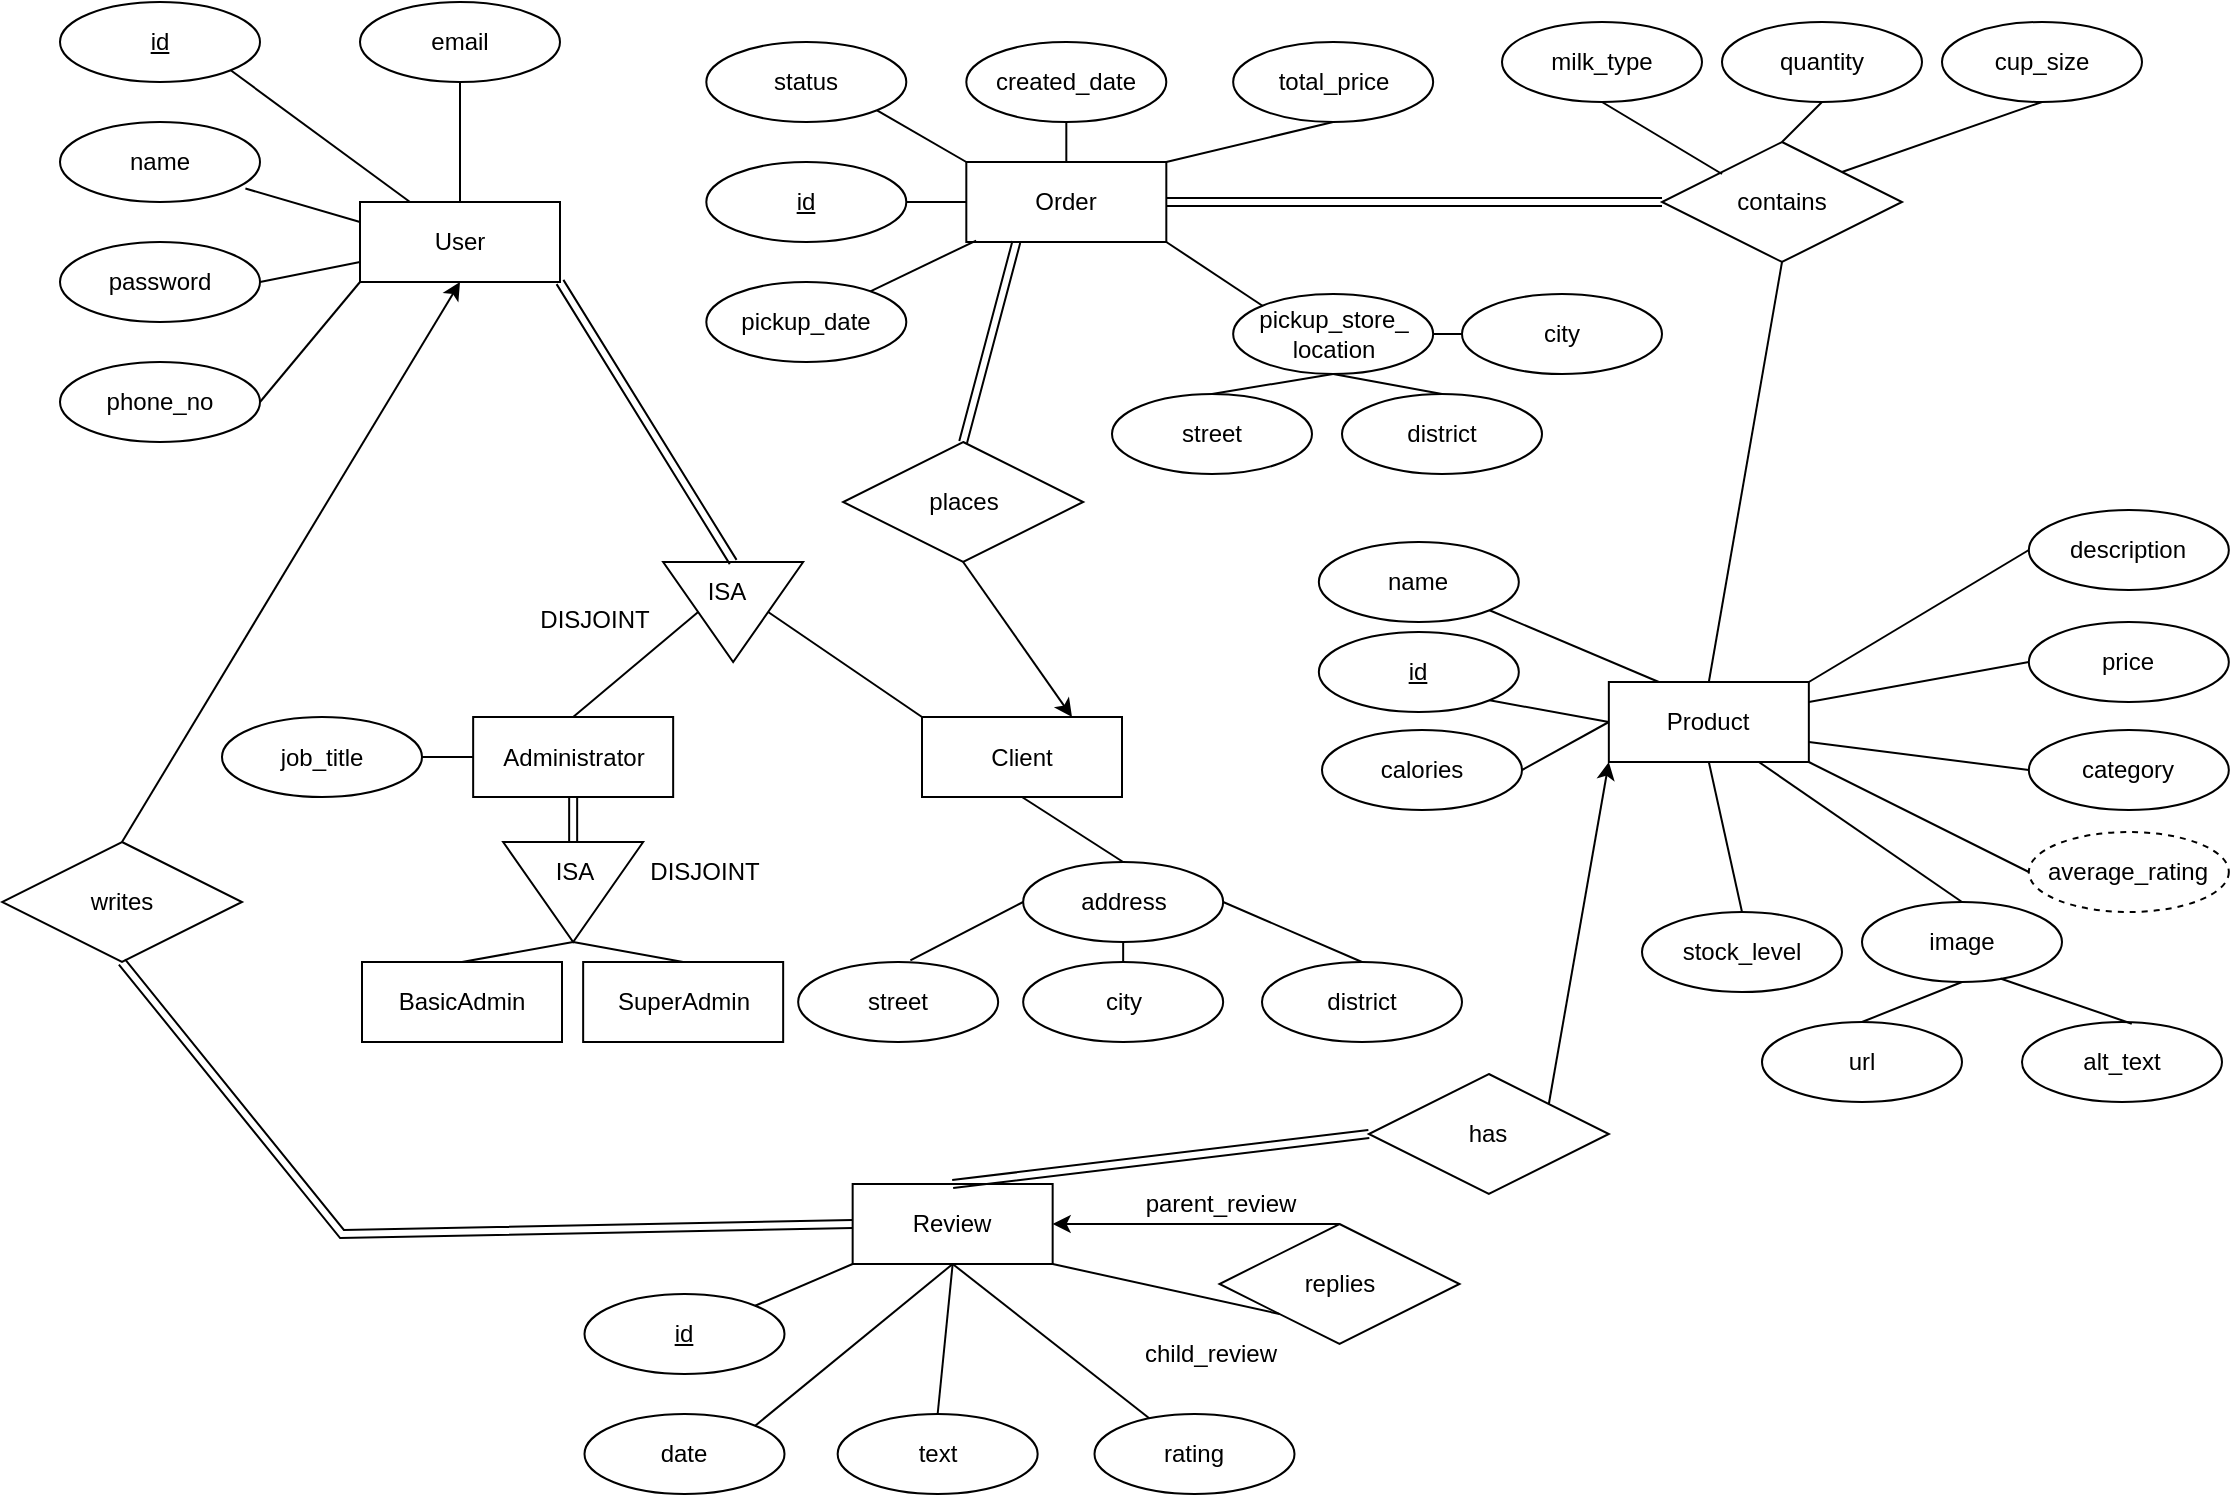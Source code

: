 <mxfile>
    <diagram id="hlonuZoOoYiy4JTeMcxl" name="Page-1">
        <mxGraphModel dx="1438" dy="814" grid="1" gridSize="10" guides="1" tooltips="1" connect="1" arrows="1" fold="1" page="1" pageScale="1" pageWidth="1169" pageHeight="827" math="0" shadow="0">
            <root>
                <mxCell id="0"/>
                <mxCell id="1" parent="0"/>
                <mxCell id="2" value="Product" style="whiteSpace=wrap;html=1;align=center;" parent="1" vertex="1">
                    <mxGeometry x="833.42" y="404" width="100" height="40" as="geometry"/>
                </mxCell>
                <mxCell id="3" value="&lt;u&gt;id&lt;/u&gt;" style="ellipse;whiteSpace=wrap;html=1;align=center;" parent="1" vertex="1">
                    <mxGeometry x="688.42" y="379" width="100" height="40" as="geometry"/>
                </mxCell>
                <mxCell id="4" value="name" style="ellipse;whiteSpace=wrap;html=1;align=center;" parent="1" vertex="1">
                    <mxGeometry x="688.42" y="334" width="100" height="40" as="geometry"/>
                </mxCell>
                <mxCell id="5" value="description" style="ellipse;whiteSpace=wrap;html=1;align=center;" parent="1" vertex="1">
                    <mxGeometry x="1043.42" y="318" width="100" height="40" as="geometry"/>
                </mxCell>
                <mxCell id="6" value="price" style="ellipse;whiteSpace=wrap;html=1;align=center;" parent="1" vertex="1">
                    <mxGeometry x="1043.42" y="374" width="100" height="40" as="geometry"/>
                </mxCell>
                <mxCell id="7" value="average_rating" style="ellipse;whiteSpace=wrap;html=1;align=center;dashed=1;" parent="1" vertex="1">
                    <mxGeometry x="1043.42" y="479" width="100" height="40" as="geometry"/>
                </mxCell>
                <mxCell id="8" value="stock_level" style="ellipse;whiteSpace=wrap;html=1;align=center;" parent="1" vertex="1">
                    <mxGeometry x="850.0" y="519" width="100" height="40" as="geometry"/>
                </mxCell>
                <mxCell id="11" value="User" style="whiteSpace=wrap;html=1;align=center;" parent="1" vertex="1">
                    <mxGeometry x="209" y="164" width="100" height="40" as="geometry"/>
                </mxCell>
                <mxCell id="12" value="Review" style="whiteSpace=wrap;html=1;align=center;" parent="1" vertex="1">
                    <mxGeometry x="455.33" y="655" width="100" height="40" as="geometry"/>
                </mxCell>
                <mxCell id="17" style="edgeStyle=none;html=1;entryX=0.5;entryY=1;entryDx=0;entryDy=0;exitX=0.5;exitY=0;exitDx=0;exitDy=0;" parent="1" source="15" target="11" edge="1">
                    <mxGeometry relative="1" as="geometry"/>
                </mxCell>
                <mxCell id="15" value="writes" style="shape=rhombus;perimeter=rhombusPerimeter;whiteSpace=wrap;html=1;align=center;" parent="1" vertex="1">
                    <mxGeometry x="30" y="484" width="120" height="60" as="geometry"/>
                </mxCell>
                <mxCell id="23" style="edgeStyle=none;html=1;exitX=1;exitY=0;exitDx=0;exitDy=0;entryX=0;entryY=1;entryDx=0;entryDy=0;" parent="1" source="16" target="2" edge="1">
                    <mxGeometry relative="1" as="geometry">
                        <mxPoint x="773.42" y="594" as="sourcePoint"/>
                    </mxGeometry>
                </mxCell>
                <mxCell id="16" value="has" style="shape=rhombus;perimeter=rhombusPerimeter;whiteSpace=wrap;html=1;align=center;" parent="1" vertex="1">
                    <mxGeometry x="713.42" y="600" width="120" height="60" as="geometry"/>
                </mxCell>
                <mxCell id="18" value="" style="shape=link;html=1;rounded=0;exitX=0;exitY=0.5;exitDx=0;exitDy=0;entryX=0.5;entryY=1;entryDx=0;entryDy=0;" parent="1" source="12" target="15" edge="1">
                    <mxGeometry relative="1" as="geometry">
                        <mxPoint x="667.16" y="429" as="sourcePoint"/>
                        <mxPoint x="817.16" y="469.0" as="targetPoint"/>
                        <Array as="points">
                            <mxPoint x="200" y="680"/>
                        </Array>
                    </mxGeometry>
                </mxCell>
                <mxCell id="19" value="&lt;u&gt;id&lt;/u&gt;" style="ellipse;whiteSpace=wrap;html=1;align=center;" parent="1" vertex="1">
                    <mxGeometry x="321.25" y="710" width="100" height="40" as="geometry"/>
                </mxCell>
                <mxCell id="20" value="&lt;u&gt;id&lt;/u&gt;" style="ellipse;whiteSpace=wrap;html=1;align=center;" parent="1" vertex="1">
                    <mxGeometry x="59.0" y="64" width="100" height="40" as="geometry"/>
                </mxCell>
                <mxCell id="21" value="date" style="ellipse;whiteSpace=wrap;html=1;align=center;" parent="1" vertex="1">
                    <mxGeometry x="321.25" y="770" width="100" height="40" as="geometry"/>
                </mxCell>
                <mxCell id="24" value="rating" style="ellipse;whiteSpace=wrap;html=1;align=center;" parent="1" vertex="1">
                    <mxGeometry x="576.25" y="770" width="100" height="40" as="geometry"/>
                </mxCell>
                <mxCell id="26" value="" style="shape=link;html=1;rounded=0;entryX=0;entryY=0.5;entryDx=0;entryDy=0;exitX=0.5;exitY=0;exitDx=0;exitDy=0;" parent="1" source="12" target="16" edge="1">
                    <mxGeometry relative="1" as="geometry">
                        <mxPoint x="505.67" y="650" as="sourcePoint"/>
                        <mxPoint x="735.67" y="619" as="targetPoint"/>
                    </mxGeometry>
                </mxCell>
                <mxCell id="27" value="password" style="ellipse;whiteSpace=wrap;html=1;align=center;" parent="1" vertex="1">
                    <mxGeometry x="59" y="184" width="100" height="40" as="geometry"/>
                </mxCell>
                <mxCell id="28" value="name" style="ellipse;whiteSpace=wrap;html=1;align=center;" parent="1" vertex="1">
                    <mxGeometry x="59" y="124" width="100" height="40" as="geometry"/>
                </mxCell>
                <mxCell id="29" value="email" style="ellipse;whiteSpace=wrap;html=1;align=center;" parent="1" vertex="1">
                    <mxGeometry x="209" y="64" width="100" height="40" as="geometry"/>
                </mxCell>
                <mxCell id="31" value="" style="endArrow=none;html=1;rounded=0;exitX=0;exitY=0.5;exitDx=0;exitDy=0;entryX=1;entryY=0.25;entryDx=0;entryDy=0;" parent="1" source="6" target="2" edge="1">
                    <mxGeometry relative="1" as="geometry">
                        <mxPoint x="625.92" y="515.5" as="sourcePoint"/>
                        <mxPoint x="453.42" y="454" as="targetPoint"/>
                    </mxGeometry>
                </mxCell>
                <mxCell id="32" value="" style="endArrow=none;html=1;rounded=0;exitX=1;exitY=0;exitDx=0;exitDy=0;entryX=0;entryY=0.5;entryDx=0;entryDy=0;" parent="1" source="2" target="5" edge="1">
                    <mxGeometry relative="1" as="geometry">
                        <mxPoint x="625.92" y="515.5" as="sourcePoint"/>
                        <mxPoint x="453.42" y="454" as="targetPoint"/>
                    </mxGeometry>
                </mxCell>
                <mxCell id="33" value="" style="endArrow=none;html=1;rounded=0;exitX=1;exitY=1;exitDx=0;exitDy=0;entryX=0.25;entryY=0;entryDx=0;entryDy=0;" parent="1" source="4" target="2" edge="1">
                    <mxGeometry relative="1" as="geometry">
                        <mxPoint x="625.92" y="515.5" as="sourcePoint"/>
                        <mxPoint x="453.42" y="454" as="targetPoint"/>
                    </mxGeometry>
                </mxCell>
                <mxCell id="34" value="" style="endArrow=none;html=1;rounded=0;entryX=1;entryY=1;entryDx=0;entryDy=0;exitX=0;exitY=0.5;exitDx=0;exitDy=0;" parent="1" source="2" target="3" edge="1">
                    <mxGeometry relative="1" as="geometry">
                        <mxPoint x="823.42" y="424" as="sourcePoint"/>
                        <mxPoint x="453.42" y="454" as="targetPoint"/>
                    </mxGeometry>
                </mxCell>
                <mxCell id="36" value="" style="endArrow=none;html=1;rounded=0;entryX=0.5;entryY=1;entryDx=0;entryDy=0;" parent="1" source="24" target="12" edge="1">
                    <mxGeometry relative="1" as="geometry">
                        <mxPoint x="822.83" y="576.5" as="sourcePoint"/>
                        <mxPoint x="650.33" y="515" as="targetPoint"/>
                    </mxGeometry>
                </mxCell>
                <mxCell id="37" value="" style="endArrow=none;html=1;rounded=0;exitX=0.5;exitY=1;exitDx=0;exitDy=0;entryX=1;entryY=0;entryDx=0;entryDy=0;" parent="1" source="12" target="21" edge="1">
                    <mxGeometry relative="1" as="geometry">
                        <mxPoint x="822.83" y="576.5" as="sourcePoint"/>
                        <mxPoint x="650.33" y="515" as="targetPoint"/>
                    </mxGeometry>
                </mxCell>
                <mxCell id="38" value="" style="endArrow=none;html=1;rounded=0;exitX=1;exitY=0;exitDx=0;exitDy=0;entryX=0;entryY=1;entryDx=0;entryDy=0;" parent="1" source="19" target="12" edge="1">
                    <mxGeometry relative="1" as="geometry">
                        <mxPoint x="822.83" y="576.5" as="sourcePoint"/>
                        <mxPoint x="650.33" y="515" as="targetPoint"/>
                    </mxGeometry>
                </mxCell>
                <mxCell id="39" value="" style="endArrow=none;html=1;rounded=0;exitX=0;exitY=0.75;exitDx=0;exitDy=0;entryX=1;entryY=0.5;entryDx=0;entryDy=0;" parent="1" source="11" target="27" edge="1">
                    <mxGeometry relative="1" as="geometry">
                        <mxPoint x="511.5" y="285.5" as="sourcePoint"/>
                        <mxPoint x="339" y="224" as="targetPoint"/>
                    </mxGeometry>
                </mxCell>
                <mxCell id="40" value="" style="endArrow=none;html=1;rounded=0;exitX=0.5;exitY=1;exitDx=0;exitDy=0;" parent="1" source="29" edge="1">
                    <mxGeometry relative="1" as="geometry">
                        <mxPoint x="511.5" y="285.5" as="sourcePoint"/>
                        <mxPoint x="259" y="164" as="targetPoint"/>
                    </mxGeometry>
                </mxCell>
                <mxCell id="41" value="" style="endArrow=none;html=1;rounded=0;exitX=0.25;exitY=0;exitDx=0;exitDy=0;entryX=1;entryY=1;entryDx=0;entryDy=0;" parent="1" source="11" target="20" edge="1">
                    <mxGeometry relative="1" as="geometry">
                        <mxPoint x="511.5" y="285.5" as="sourcePoint"/>
                        <mxPoint x="339" y="224" as="targetPoint"/>
                    </mxGeometry>
                </mxCell>
                <mxCell id="42" value="" style="endArrow=none;html=1;rounded=0;exitX=0;exitY=0.25;exitDx=0;exitDy=0;entryX=0.927;entryY=0.832;entryDx=0;entryDy=0;entryPerimeter=0;" parent="1" source="11" target="28" edge="1">
                    <mxGeometry relative="1" as="geometry">
                        <mxPoint x="511.5" y="285.5" as="sourcePoint"/>
                        <mxPoint x="339" y="224" as="targetPoint"/>
                    </mxGeometry>
                </mxCell>
                <mxCell id="43" value="" style="endArrow=none;html=1;rounded=0;exitX=0;exitY=0.5;exitDx=0;exitDy=0;entryX=1;entryY=1;entryDx=0;entryDy=0;" parent="1" source="7" target="2" edge="1">
                    <mxGeometry relative="1" as="geometry">
                        <mxPoint x="685.92" y="455.5" as="sourcePoint"/>
                        <mxPoint x="513.42" y="394" as="targetPoint"/>
                    </mxGeometry>
                </mxCell>
                <mxCell id="44" value="" style="endArrow=none;html=1;rounded=0;exitX=0.5;exitY=0;exitDx=0;exitDy=0;entryX=0.5;entryY=1;entryDx=0;entryDy=0;" parent="1" source="8" target="2" edge="1">
                    <mxGeometry relative="1" as="geometry">
                        <mxPoint x="685.92" y="455.5" as="sourcePoint"/>
                        <mxPoint x="513.42" y="394" as="targetPoint"/>
                    </mxGeometry>
                </mxCell>
                <mxCell id="96" style="edgeStyle=none;html=1;exitX=0.5;exitY=1;exitDx=0;exitDy=0;entryX=0.75;entryY=0;entryDx=0;entryDy=0;" parent="1" source="45" target="62" edge="1">
                    <mxGeometry relative="1" as="geometry"/>
                </mxCell>
                <mxCell id="45" value="places" style="shape=rhombus;perimeter=rhombusPerimeter;whiteSpace=wrap;html=1;align=center;" parent="1" vertex="1">
                    <mxGeometry x="450.58" y="284" width="120" height="60" as="geometry"/>
                </mxCell>
                <mxCell id="46" value="" style="endArrow=none;html=1;rounded=0;exitX=0.5;exitY=1;exitDx=0;exitDy=0;entryX=0.5;entryY=0;entryDx=0;entryDy=0;startArrow=none;" parent="1" source="48" target="71" edge="1">
                    <mxGeometry relative="1" as="geometry">
                        <mxPoint x="643.08" y="445.5" as="sourcePoint"/>
                        <mxPoint x="630.58" y="424" as="targetPoint"/>
                    </mxGeometry>
                </mxCell>
                <mxCell id="49" value="created_date" style="ellipse;whiteSpace=wrap;html=1;align=center;" parent="1" vertex="1">
                    <mxGeometry x="512.16" y="84" width="100" height="40" as="geometry"/>
                </mxCell>
                <mxCell id="54" value="category" style="ellipse;whiteSpace=wrap;html=1;align=center;" parent="1" vertex="1">
                    <mxGeometry x="1043.42" y="428" width="100" height="40" as="geometry"/>
                </mxCell>
                <mxCell id="55" value="" style="endArrow=none;html=1;rounded=0;exitX=0;exitY=0.5;exitDx=0;exitDy=0;entryX=1;entryY=0.75;entryDx=0;entryDy=0;" parent="1" source="54" target="2" edge="1">
                    <mxGeometry relative="1" as="geometry">
                        <mxPoint x="995.92" y="375.5" as="sourcePoint"/>
                        <mxPoint x="823.42" y="314" as="targetPoint"/>
                    </mxGeometry>
                </mxCell>
                <mxCell id="56" value="address" style="ellipse;whiteSpace=wrap;html=1;align=center;" parent="1" vertex="1">
                    <mxGeometry x="540.58" y="494" width="100" height="40" as="geometry"/>
                </mxCell>
                <mxCell id="57" value="" style="endArrow=none;html=1;rounded=0;exitX=0.5;exitY=1;exitDx=0;exitDy=0;entryX=0.5;entryY=0;entryDx=0;entryDy=0;" parent="1" source="62" target="56" edge="1">
                    <mxGeometry relative="1" as="geometry">
                        <mxPoint x="558.7" y="469" as="sourcePoint"/>
                        <mxPoint x="623.7" y="309" as="targetPoint"/>
                    </mxGeometry>
                </mxCell>
                <mxCell id="58" value="image" style="ellipse;whiteSpace=wrap;html=1;align=center;" parent="1" vertex="1">
                    <mxGeometry x="960" y="514" width="100" height="40" as="geometry"/>
                </mxCell>
                <mxCell id="59" value="" style="endArrow=none;html=1;rounded=0;exitX=0.5;exitY=0;exitDx=0;exitDy=0;entryX=0.75;entryY=1;entryDx=0;entryDy=0;" parent="1" source="58" target="2" edge="1">
                    <mxGeometry relative="1" as="geometry">
                        <mxPoint x="843.42" y="524" as="sourcePoint"/>
                        <mxPoint x="893.42" y="469" as="targetPoint"/>
                    </mxGeometry>
                </mxCell>
                <mxCell id="60" value="" style="triangle;whiteSpace=wrap;html=1;rotation=90;" parent="1" vertex="1">
                    <mxGeometry x="370.58" y="334" width="50" height="70" as="geometry"/>
                </mxCell>
                <mxCell id="61" value="ISA" style="text;html=1;align=center;verticalAlign=middle;resizable=0;points=[];autosize=1;strokeColor=none;fillColor=none;" parent="1" vertex="1">
                    <mxGeometry x="372.16" y="344" width="40" height="30" as="geometry"/>
                </mxCell>
                <mxCell id="62" value="Client" style="whiteSpace=wrap;html=1;align=center;" parent="1" vertex="1">
                    <mxGeometry x="490" y="421.5" width="100" height="40" as="geometry"/>
                </mxCell>
                <mxCell id="63" value="Administrator" style="whiteSpace=wrap;html=1;align=center;" parent="1" vertex="1">
                    <mxGeometry x="265.58" y="421.5" width="100" height="40" as="geometry"/>
                </mxCell>
                <mxCell id="64" value="" style="shape=link;html=1;rounded=0;exitX=1;exitY=1;exitDx=0;exitDy=0;entryX=0;entryY=0.5;entryDx=0;entryDy=0;" parent="1" source="11" target="60" edge="1">
                    <mxGeometry relative="1" as="geometry">
                        <mxPoint x="339" y="544" as="sourcePoint"/>
                        <mxPoint x="239" y="484" as="targetPoint"/>
                    </mxGeometry>
                </mxCell>
                <mxCell id="65" value="DISJOINT" style="text;html=1;align=center;verticalAlign=middle;resizable=0;points=[];autosize=1;strokeColor=none;fillColor=none;" parent="1" vertex="1">
                    <mxGeometry x="285.58" y="358" width="80" height="30" as="geometry"/>
                </mxCell>
                <mxCell id="66" value="" style="endArrow=none;html=1;rounded=0;exitX=0.5;exitY=0;exitDx=0;exitDy=0;entryX=0.5;entryY=1;entryDx=0;entryDy=0;" parent="1" source="63" target="60" edge="1">
                    <mxGeometry relative="1" as="geometry">
                        <mxPoint x="658.08" y="450.5" as="sourcePoint"/>
                        <mxPoint x="485.58" y="389" as="targetPoint"/>
                    </mxGeometry>
                </mxCell>
                <mxCell id="67" value="" style="endArrow=none;html=1;rounded=0;entryX=0;entryY=0;entryDx=0;entryDy=0;exitX=0.5;exitY=0;exitDx=0;exitDy=0;" parent="1" source="60" target="62" edge="1">
                    <mxGeometry relative="1" as="geometry">
                        <mxPoint x="435.58" y="369" as="sourcePoint"/>
                        <mxPoint x="485.58" y="389" as="targetPoint"/>
                    </mxGeometry>
                </mxCell>
                <mxCell id="69" value="Order" style="whiteSpace=wrap;html=1;align=center;" parent="1" vertex="1">
                    <mxGeometry x="512.16" y="144" width="100" height="40" as="geometry"/>
                </mxCell>
                <mxCell id="71" value="contains" style="shape=rhombus;perimeter=rhombusPerimeter;whiteSpace=wrap;html=1;align=center;" parent="1" vertex="1">
                    <mxGeometry x="860.0" y="134" width="120" height="60" as="geometry"/>
                </mxCell>
                <mxCell id="75" value="" style="shape=link;html=1;rounded=0;entryX=0;entryY=0.5;entryDx=0;entryDy=0;exitX=1;exitY=0.5;exitDx=0;exitDy=0;" parent="1" source="69" target="71" edge="1">
                    <mxGeometry relative="1" as="geometry">
                        <mxPoint x="610" y="164" as="sourcePoint"/>
                        <mxPoint x="642.16" y="364.0" as="targetPoint"/>
                    </mxGeometry>
                </mxCell>
                <mxCell id="76" value="status" style="ellipse;whiteSpace=wrap;html=1;align=center;" parent="1" vertex="1">
                    <mxGeometry x="382.16" y="84" width="100" height="40" as="geometry"/>
                </mxCell>
                <mxCell id="78" value="job_title" style="ellipse;whiteSpace=wrap;html=1;align=center;" parent="1" vertex="1">
                    <mxGeometry x="140.0" y="421.5" width="100" height="40" as="geometry"/>
                </mxCell>
                <mxCell id="80" value="&lt;u&gt;id&lt;/u&gt;" style="ellipse;whiteSpace=wrap;html=1;align=center;" parent="1" vertex="1">
                    <mxGeometry x="382.16" y="144" width="100" height="40" as="geometry"/>
                </mxCell>
                <mxCell id="82" value="" style="endArrow=none;html=1;rounded=0;exitX=1;exitY=0;exitDx=0;exitDy=0;entryX=0.5;entryY=1;entryDx=0;entryDy=0;" parent="1" source="69" target="110" edge="1">
                    <mxGeometry relative="1" as="geometry">
                        <mxPoint x="604.66" y="345.5" as="sourcePoint"/>
                        <mxPoint x="682.36" y="126.24" as="targetPoint"/>
                    </mxGeometry>
                </mxCell>
                <mxCell id="83" value="" style="endArrow=none;html=1;rounded=0;exitX=0.5;exitY=0;exitDx=0;exitDy=0;entryX=0.5;entryY=1;entryDx=0;entryDy=0;" parent="1" source="69" target="49" edge="1">
                    <mxGeometry relative="1" as="geometry">
                        <mxPoint x="604.66" y="345.5" as="sourcePoint"/>
                        <mxPoint x="432.16" y="284" as="targetPoint"/>
                    </mxGeometry>
                </mxCell>
                <mxCell id="84" value="" style="endArrow=none;html=1;rounded=0;exitX=0;exitY=0;exitDx=0;exitDy=0;entryX=1;entryY=1;entryDx=0;entryDy=0;" parent="1" source="69" target="76" edge="1">
                    <mxGeometry relative="1" as="geometry">
                        <mxPoint x="604.66" y="345.5" as="sourcePoint"/>
                        <mxPoint x="432.16" y="284" as="targetPoint"/>
                    </mxGeometry>
                </mxCell>
                <mxCell id="85" value="" style="endArrow=none;html=1;rounded=0;exitX=0;exitY=0.5;exitDx=0;exitDy=0;entryX=1;entryY=0.5;entryDx=0;entryDy=0;" parent="1" source="69" target="80" edge="1">
                    <mxGeometry relative="1" as="geometry">
                        <mxPoint x="604.66" y="345.5" as="sourcePoint"/>
                        <mxPoint x="432.16" y="284" as="targetPoint"/>
                    </mxGeometry>
                </mxCell>
                <mxCell id="86" value="" style="endArrow=none;html=1;rounded=0;exitX=0;exitY=0.5;exitDx=0;exitDy=0;entryX=1;entryY=0.5;entryDx=0;entryDy=0;" parent="1" source="63" target="78" edge="1">
                    <mxGeometry relative="1" as="geometry">
                        <mxPoint x="739.66" y="480.5" as="sourcePoint"/>
                        <mxPoint x="567.16" y="419" as="targetPoint"/>
                    </mxGeometry>
                </mxCell>
                <mxCell id="87" value="" style="shape=link;html=1;rounded=0;exitX=0.25;exitY=1;exitDx=0;exitDy=0;entryX=0.5;entryY=0;entryDx=0;entryDy=0;" parent="1" source="69" target="45" edge="1">
                    <mxGeometry relative="1" as="geometry">
                        <mxPoint x="412.16" y="264" as="sourcePoint"/>
                        <mxPoint x="562.16" y="304.0" as="targetPoint"/>
                    </mxGeometry>
                </mxCell>
                <mxCell id="89" style="edgeStyle=none;html=1;exitX=0.5;exitY=0;exitDx=0;exitDy=0;entryX=1;entryY=0.5;entryDx=0;entryDy=0;" parent="1" source="88" target="12" edge="1">
                    <mxGeometry relative="1" as="geometry">
                        <mxPoint x="583.75" y="695.909" as="targetPoint"/>
                    </mxGeometry>
                </mxCell>
                <mxCell id="88" value="replies" style="shape=rhombus;perimeter=rhombusPerimeter;whiteSpace=wrap;html=1;align=center;" parent="1" vertex="1">
                    <mxGeometry x="638.75" y="675" width="120" height="60" as="geometry"/>
                </mxCell>
                <mxCell id="90" value="" style="endArrow=none;html=1;rounded=0;exitX=0;exitY=1;exitDx=0;exitDy=0;entryX=1;entryY=1;entryDx=0;entryDy=0;" parent="1" source="88" target="12" edge="1">
                    <mxGeometry relative="1" as="geometry">
                        <mxPoint x="651.25" y="676.5" as="sourcePoint"/>
                        <mxPoint x="583.75" y="715" as="targetPoint"/>
                    </mxGeometry>
                </mxCell>
                <mxCell id="91" value="parent_review" style="text;html=1;align=center;verticalAlign=middle;resizable=0;points=[];autosize=1;strokeColor=none;fillColor=none;" parent="1" vertex="1">
                    <mxGeometry x="588.75" y="650" width="100" height="30" as="geometry"/>
                </mxCell>
                <mxCell id="92" value="child_review" style="text;html=1;align=center;verticalAlign=middle;resizable=0;points=[];autosize=1;strokeColor=none;fillColor=none;" parent="1" vertex="1">
                    <mxGeometry x="588.75" y="725" width="90" height="30" as="geometry"/>
                </mxCell>
                <mxCell id="48" value="quantity" style="ellipse;whiteSpace=wrap;html=1;align=center;" parent="1" vertex="1">
                    <mxGeometry x="890" y="74" width="100" height="40" as="geometry"/>
                </mxCell>
                <mxCell id="94" value="" style="endArrow=none;html=1;rounded=0;exitX=0.5;exitY=0;exitDx=0;exitDy=0;entryX=0.5;entryY=1;entryDx=0;entryDy=0;" parent="1" source="2" target="71" edge="1">
                    <mxGeometry relative="1" as="geometry">
                        <mxPoint x="683.08" y="395.5" as="sourcePoint"/>
                        <mxPoint x="510.58" y="334" as="targetPoint"/>
                    </mxGeometry>
                </mxCell>
                <mxCell id="97" value="text" style="ellipse;whiteSpace=wrap;html=1;align=center;" parent="1" vertex="1">
                    <mxGeometry x="447.83" y="770" width="100" height="40" as="geometry"/>
                </mxCell>
                <mxCell id="98" value="" style="endArrow=none;html=1;rounded=0;exitX=0.5;exitY=1;exitDx=0;exitDy=0;entryX=0.5;entryY=0;entryDx=0;entryDy=0;" parent="1" source="12" target="97" edge="1">
                    <mxGeometry relative="1" as="geometry">
                        <mxPoint x="515.33" y="705" as="sourcePoint"/>
                        <mxPoint x="383.17" y="760" as="targetPoint"/>
                    </mxGeometry>
                </mxCell>
                <mxCell id="99" value="calories" style="ellipse;whiteSpace=wrap;html=1;align=center;" parent="1" vertex="1">
                    <mxGeometry x="690" y="428" width="100" height="40" as="geometry"/>
                </mxCell>
                <mxCell id="100" value="" style="endArrow=none;html=1;rounded=0;exitX=0;exitY=0.5;exitDx=0;exitDy=0;entryX=1;entryY=0.5;entryDx=0;entryDy=0;" parent="1" source="2" target="99" edge="1">
                    <mxGeometry relative="1" as="geometry">
                        <mxPoint x="905.34" y="465.5" as="sourcePoint"/>
                        <mxPoint x="732.84" y="404" as="targetPoint"/>
                    </mxGeometry>
                </mxCell>
                <mxCell id="103" value="cup_size" style="ellipse;whiteSpace=wrap;html=1;align=center;" parent="1" vertex="1">
                    <mxGeometry x="1000.0" y="74" width="100" height="40" as="geometry"/>
                </mxCell>
                <mxCell id="104" value="" style="endArrow=none;html=1;rounded=0;exitX=0.5;exitY=1;exitDx=0;exitDy=0;entryX=1;entryY=0;entryDx=0;entryDy=0;startArrow=none;" parent="1" source="103" target="71" edge="1">
                    <mxGeometry relative="1" as="geometry">
                        <mxPoint x="705.58" y="264.0" as="sourcePoint"/>
                        <mxPoint x="687.2" y="298.38" as="targetPoint"/>
                    </mxGeometry>
                </mxCell>
                <mxCell id="106" value="pickup_store_&lt;br&gt;location" style="ellipse;whiteSpace=wrap;html=1;align=center;" parent="1" vertex="1">
                    <mxGeometry x="645.58" y="210" width="100" height="40" as="geometry"/>
                </mxCell>
                <mxCell id="107" value="" style="endArrow=none;html=1;rounded=0;exitX=1;exitY=1;exitDx=0;exitDy=0;entryX=0;entryY=0;entryDx=0;entryDy=0;" parent="1" source="69" target="106" edge="1">
                    <mxGeometry relative="1" as="geometry">
                        <mxPoint x="822.5" y="205.5" as="sourcePoint"/>
                        <mxPoint x="650" y="144" as="targetPoint"/>
                    </mxGeometry>
                </mxCell>
                <mxCell id="110" value="total_price" style="ellipse;whiteSpace=wrap;html=1;align=center;" parent="1" vertex="1">
                    <mxGeometry x="645.58" y="84" width="100" height="40" as="geometry"/>
                </mxCell>
                <mxCell id="111" value="milk_type" style="ellipse;whiteSpace=wrap;html=1;align=center;" parent="1" vertex="1">
                    <mxGeometry x="780.0" y="74" width="100" height="40" as="geometry"/>
                </mxCell>
                <mxCell id="112" value="" style="endArrow=none;html=1;rounded=0;exitX=0.5;exitY=1;exitDx=0;exitDy=0;startArrow=none;" parent="1" source="111" edge="1">
                    <mxGeometry relative="1" as="geometry">
                        <mxPoint x="1040" y="124" as="sourcePoint"/>
                        <mxPoint x="890" y="150" as="targetPoint"/>
                    </mxGeometry>
                </mxCell>
                <mxCell id="113" value="url" style="ellipse;whiteSpace=wrap;html=1;align=center;" parent="1" vertex="1">
                    <mxGeometry x="910" y="574" width="100" height="40" as="geometry"/>
                </mxCell>
                <mxCell id="114" value="alt_text" style="ellipse;whiteSpace=wrap;html=1;align=center;" parent="1" vertex="1">
                    <mxGeometry x="1040" y="574" width="100" height="40" as="geometry"/>
                </mxCell>
                <mxCell id="115" value="" style="endArrow=none;html=1;rounded=0;exitX=0.692;exitY=0.957;exitDx=0;exitDy=0;entryX=0.549;entryY=0.021;entryDx=0;entryDy=0;entryPerimeter=0;exitPerimeter=0;" parent="1" source="58" target="114" edge="1">
                    <mxGeometry relative="1" as="geometry">
                        <mxPoint x="922.5" y="545.5" as="sourcePoint"/>
                        <mxPoint x="750" y="484" as="targetPoint"/>
                    </mxGeometry>
                </mxCell>
                <mxCell id="116" value="" style="endArrow=none;html=1;rounded=0;exitX=0.5;exitY=1;exitDx=0;exitDy=0;entryX=0.5;entryY=0;entryDx=0;entryDy=0;" parent="1" source="58" target="113" edge="1">
                    <mxGeometry relative="1" as="geometry">
                        <mxPoint x="922.5" y="545.5" as="sourcePoint"/>
                        <mxPoint x="750" y="484" as="targetPoint"/>
                    </mxGeometry>
                </mxCell>
                <mxCell id="117" value="street" style="ellipse;whiteSpace=wrap;html=1;align=center;" parent="1" vertex="1">
                    <mxGeometry x="428.08" y="544" width="100" height="40" as="geometry"/>
                </mxCell>
                <mxCell id="118" value="city" style="ellipse;whiteSpace=wrap;html=1;align=center;" parent="1" vertex="1">
                    <mxGeometry x="540.58" y="544" width="100" height="40" as="geometry"/>
                </mxCell>
                <mxCell id="119" value="district" style="ellipse;whiteSpace=wrap;html=1;align=center;" parent="1" vertex="1">
                    <mxGeometry x="660" y="544" width="100" height="40" as="geometry"/>
                </mxCell>
                <mxCell id="121" value="" style="endArrow=none;html=1;rounded=0;exitX=0;exitY=0.5;exitDx=0;exitDy=0;entryX=0.561;entryY=-0.02;entryDx=0;entryDy=0;entryPerimeter=0;" parent="1" source="56" target="117" edge="1">
                    <mxGeometry relative="1" as="geometry">
                        <mxPoint x="842.5" y="491.5" as="sourcePoint"/>
                        <mxPoint x="670" y="430" as="targetPoint"/>
                    </mxGeometry>
                </mxCell>
                <mxCell id="122" value="" style="endArrow=none;html=1;rounded=0;exitX=0.5;exitY=1;exitDx=0;exitDy=0;entryX=0.5;entryY=0;entryDx=0;entryDy=0;" parent="1" source="56" target="118" edge="1">
                    <mxGeometry relative="1" as="geometry">
                        <mxPoint x="842.5" y="491.5" as="sourcePoint"/>
                        <mxPoint x="670" y="430" as="targetPoint"/>
                    </mxGeometry>
                </mxCell>
                <mxCell id="124" value="" style="endArrow=none;html=1;rounded=0;exitX=0.5;exitY=0;exitDx=0;exitDy=0;entryX=1;entryY=0.5;entryDx=0;entryDy=0;" parent="1" source="119" target="56" edge="1">
                    <mxGeometry relative="1" as="geometry">
                        <mxPoint x="842.5" y="491.5" as="sourcePoint"/>
                        <mxPoint x="670" y="430" as="targetPoint"/>
                    </mxGeometry>
                </mxCell>
                <mxCell id="125" value="phone_no" style="ellipse;whiteSpace=wrap;html=1;align=center;" parent="1" vertex="1">
                    <mxGeometry x="59" y="244" width="100" height="40" as="geometry"/>
                </mxCell>
                <mxCell id="126" value="" style="endArrow=none;html=1;rounded=0;exitX=0;exitY=1;exitDx=0;exitDy=0;entryX=1;entryY=0.5;entryDx=0;entryDy=0;" parent="1" source="11" target="125" edge="1">
                    <mxGeometry relative="1" as="geometry">
                        <mxPoint x="622.5" y="281.5" as="sourcePoint"/>
                        <mxPoint x="450" y="220" as="targetPoint"/>
                    </mxGeometry>
                </mxCell>
                <mxCell id="127" value="pickup_date" style="ellipse;whiteSpace=wrap;html=1;align=center;" parent="1" vertex="1">
                    <mxGeometry x="382.16" y="204" width="100" height="40" as="geometry"/>
                </mxCell>
                <mxCell id="128" value="" style="endArrow=none;html=1;rounded=0;entryX=0.049;entryY=0.982;entryDx=0;entryDy=0;entryPerimeter=0;" parent="1" source="127" target="69" edge="1">
                    <mxGeometry relative="1" as="geometry">
                        <mxPoint x="722.5" y="361.5" as="sourcePoint"/>
                        <mxPoint x="580" y="190" as="targetPoint"/>
                    </mxGeometry>
                </mxCell>
                <mxCell id="129" value="street" style="ellipse;whiteSpace=wrap;html=1;align=center;" vertex="1" parent="1">
                    <mxGeometry x="585" y="260" width="100" height="40" as="geometry"/>
                </mxCell>
                <mxCell id="130" value="district" style="ellipse;whiteSpace=wrap;html=1;align=center;" vertex="1" parent="1">
                    <mxGeometry x="700" y="260" width="100" height="40" as="geometry"/>
                </mxCell>
                <mxCell id="131" value="city" style="ellipse;whiteSpace=wrap;html=1;align=center;" vertex="1" parent="1">
                    <mxGeometry x="760" y="210" width="100" height="40" as="geometry"/>
                </mxCell>
                <mxCell id="132" value="" style="endArrow=none;html=1;rounded=0;exitX=0.5;exitY=0;exitDx=0;exitDy=0;entryX=0.5;entryY=1;entryDx=0;entryDy=0;" edge="1" parent="1" source="129" target="106">
                    <mxGeometry relative="1" as="geometry">
                        <mxPoint x="702.5" y="361.5" as="sourcePoint"/>
                        <mxPoint x="530" y="300" as="targetPoint"/>
                    </mxGeometry>
                </mxCell>
                <mxCell id="133" value="" style="endArrow=none;html=1;rounded=0;exitX=0.5;exitY=0;exitDx=0;exitDy=0;entryX=0.5;entryY=1;entryDx=0;entryDy=0;" edge="1" parent="1" source="130" target="106">
                    <mxGeometry relative="1" as="geometry">
                        <mxPoint x="702.5" y="361.5" as="sourcePoint"/>
                        <mxPoint x="530" y="300" as="targetPoint"/>
                    </mxGeometry>
                </mxCell>
                <mxCell id="134" value="" style="endArrow=none;html=1;rounded=0;exitX=0;exitY=0.5;exitDx=0;exitDy=0;entryX=1;entryY=0.5;entryDx=0;entryDy=0;" edge="1" parent="1" source="131" target="106">
                    <mxGeometry relative="1" as="geometry">
                        <mxPoint x="702.5" y="441.5" as="sourcePoint"/>
                        <mxPoint x="530" y="380" as="targetPoint"/>
                    </mxGeometry>
                </mxCell>
                <mxCell id="137" value="" style="triangle;whiteSpace=wrap;html=1;rotation=90;" vertex="1" parent="1">
                    <mxGeometry x="290.58" y="474" width="50" height="70" as="geometry"/>
                </mxCell>
                <mxCell id="138" value="ISA" style="text;html=1;align=center;verticalAlign=middle;resizable=0;points=[];autosize=1;strokeColor=none;fillColor=none;" vertex="1" parent="1">
                    <mxGeometry x="295.58" y="484" width="40" height="30" as="geometry"/>
                </mxCell>
                <mxCell id="140" value="BasicAdmin" style="whiteSpace=wrap;html=1;align=center;" vertex="1" parent="1">
                    <mxGeometry x="210.0" y="544" width="100" height="40" as="geometry"/>
                </mxCell>
                <mxCell id="141" value="SuperAdmin" style="whiteSpace=wrap;html=1;align=center;" vertex="1" parent="1">
                    <mxGeometry x="320.58" y="544" width="100" height="40" as="geometry"/>
                </mxCell>
                <mxCell id="142" value="DISJOINT" style="text;html=1;align=center;verticalAlign=middle;resizable=0;points=[];autosize=1;strokeColor=none;fillColor=none;" vertex="1" parent="1">
                    <mxGeometry x="341.25" y="484" width="80" height="30" as="geometry"/>
                </mxCell>
                <mxCell id="143" value="" style="shape=link;html=1;rounded=0;exitX=0.5;exitY=1;exitDx=0;exitDy=0;entryX=0;entryY=0.5;entryDx=0;entryDy=0;" edge="1" parent="1" source="63" target="137">
                    <mxGeometry relative="1" as="geometry">
                        <mxPoint x="660" y="350" as="sourcePoint"/>
                        <mxPoint x="370" y="480" as="targetPoint"/>
                    </mxGeometry>
                </mxCell>
                <mxCell id="144" value="" style="endArrow=none;html=1;rounded=0;exitX=0.5;exitY=0;exitDx=0;exitDy=0;entryX=1;entryY=0.5;entryDx=0;entryDy=0;" edge="1" parent="1" source="141" target="137">
                    <mxGeometry relative="1" as="geometry">
                        <mxPoint x="812.5" y="401.5" as="sourcePoint"/>
                        <mxPoint x="640" y="340" as="targetPoint"/>
                    </mxGeometry>
                </mxCell>
                <mxCell id="145" value="" style="endArrow=none;html=1;rounded=0;entryX=0.5;entryY=0;entryDx=0;entryDy=0;exitX=1;exitY=0.5;exitDx=0;exitDy=0;" edge="1" parent="1" source="137" target="140">
                    <mxGeometry relative="1" as="geometry">
                        <mxPoint x="310" y="530" as="sourcePoint"/>
                        <mxPoint x="640" y="340" as="targetPoint"/>
                    </mxGeometry>
                </mxCell>
            </root>
        </mxGraphModel>
    </diagram>
</mxfile>